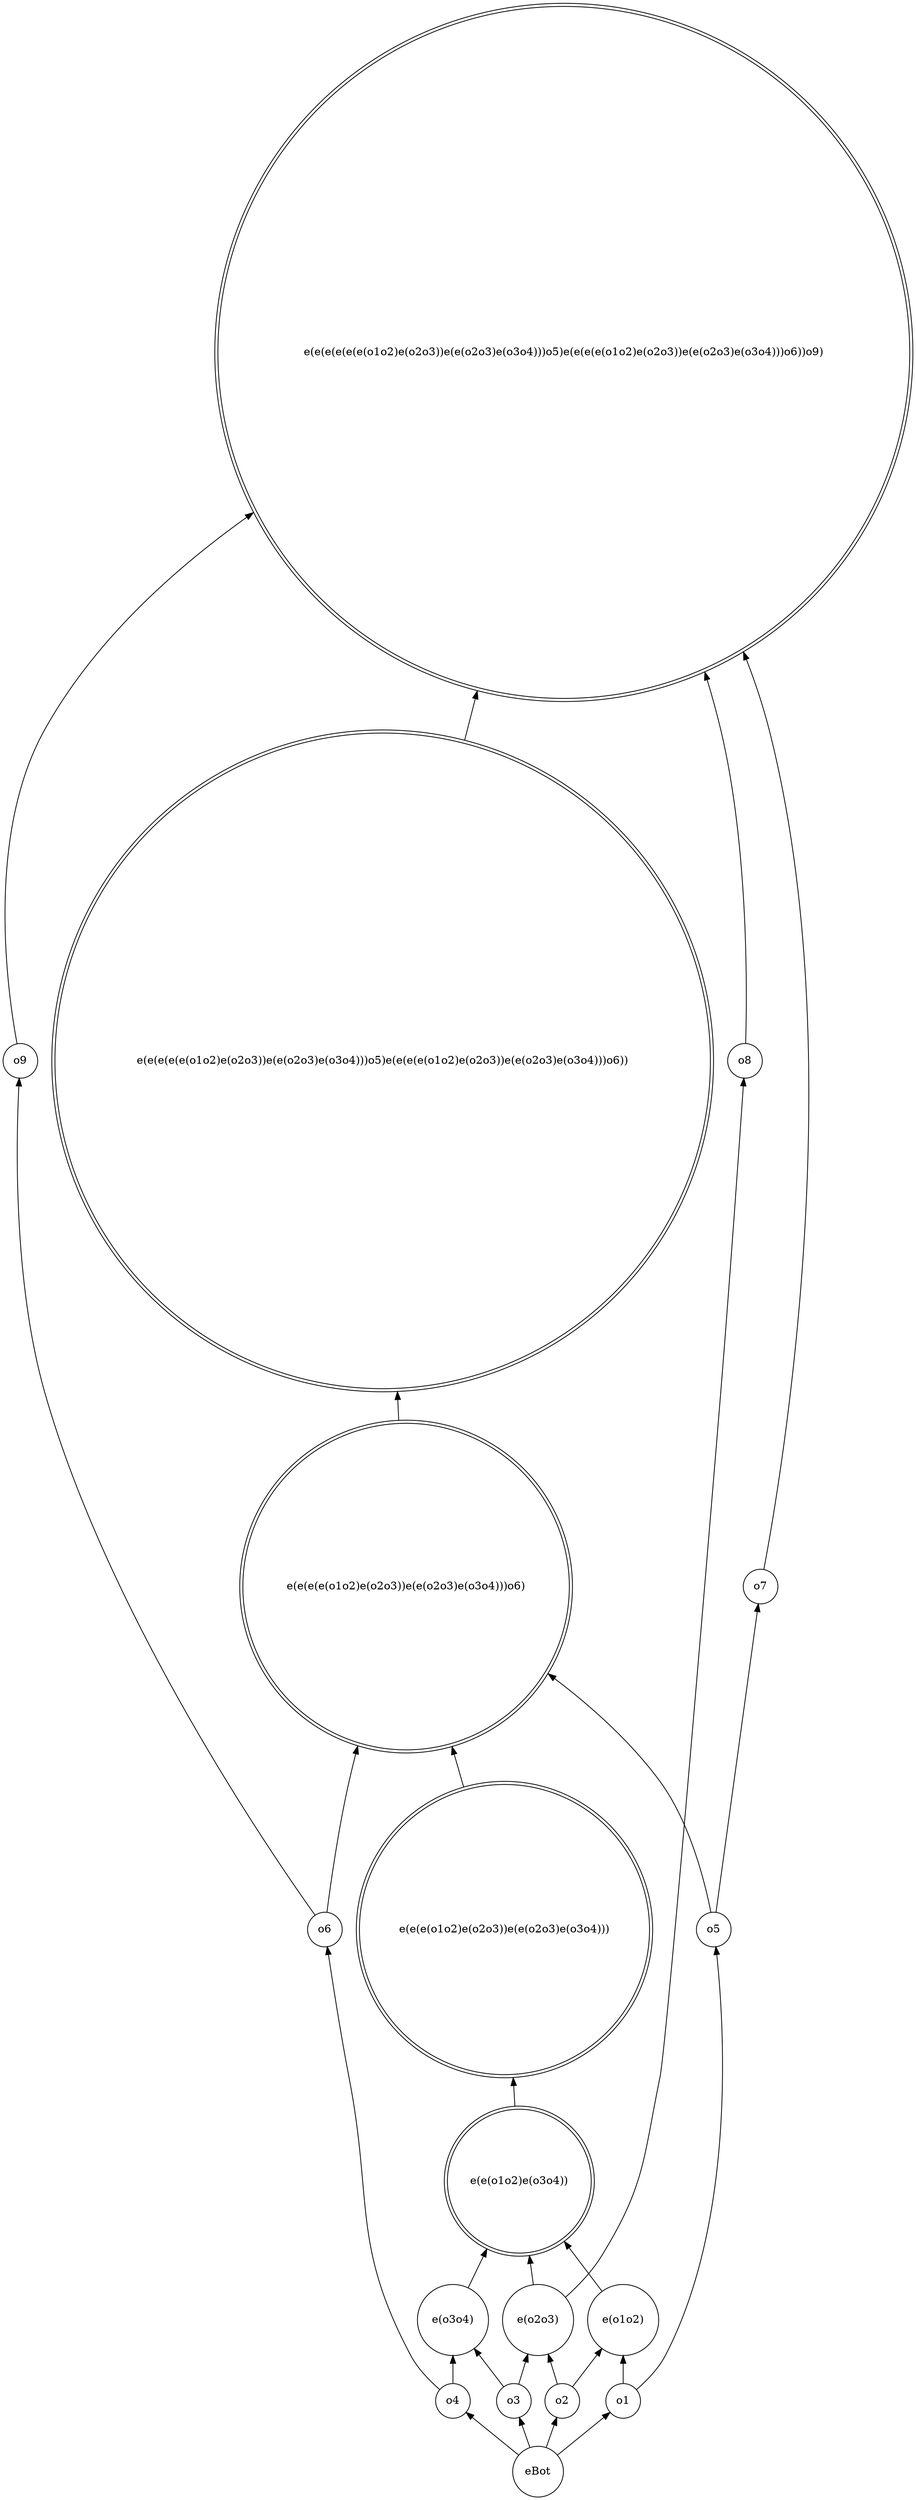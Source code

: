 strict digraph cla_v3_df {
	rankdir=BT
	o4 [shape=circle]
	o9 [shape=circle]
	"e(e(o1o2)e(o3o4))" [shape=doublecircle]
	o6 [shape=circle]
	o1 [shape=circle]
	"e(o1o2)" [shape=circle]
	eBot [shape=circle]
	o8 [shape=circle]
	o7 [shape=circle]
	o5 [shape=circle]
	"e(e(e(e(e(o1o2)e(o2o3))e(e(o2o3)e(o3o4)))o5)e(e(e(e(o1o2)e(o2o3))e(e(o2o3)e(o3o4)))o6))" [shape=doublecircle]
	o2 [shape=circle]
	"e(e(e(e(e(e(o1o2)e(o2o3))e(e(o2o3)e(o3o4)))o5)e(e(e(e(o1o2)e(o2o3))e(e(o2o3)e(o3o4)))o6))o9)" [shape=doublecircle]
	"e(o2o3)" [shape=circle]
	"e(e(e(o1o2)e(o2o3))e(e(o2o3)e(o3o4)))" [shape=doublecircle]
	o3 [shape=circle]
	"e(e(e(e(o1o2)e(o2o3))e(e(o2o3)e(o3o4)))o6)" [shape=doublecircle]
	"e(o3o4)" [shape=circle]
	eBot -> o4
	o6 -> o9
	"e(o3o4)" -> "e(e(o1o2)e(o3o4))"
	"e(o1o2)" -> "e(e(o1o2)e(o3o4))"
	"e(o2o3)" -> "e(e(o1o2)e(o3o4))"
	o4 -> o6
	eBot -> o1
	o2 -> "e(o1o2)"
	o1 -> "e(o1o2)"
	"e(o2o3)" -> o8
	o5 -> o7
	o1 -> o5
	"e(e(e(e(o1o2)e(o2o3))e(e(o2o3)e(o3o4)))o6)" -> "e(e(e(e(e(o1o2)e(o2o3))e(e(o2o3)e(o3o4)))o5)e(e(e(e(o1o2)e(o2o3))e(e(o2o3)e(o3o4)))o6))"
	eBot -> o2
	o9 -> "e(e(e(e(e(e(o1o2)e(o2o3))e(e(o2o3)e(o3o4)))o5)e(e(e(e(o1o2)e(o2o3))e(e(o2o3)e(o3o4)))o6))o9)"
	o8 -> "e(e(e(e(e(e(o1o2)e(o2o3))e(e(o2o3)e(o3o4)))o5)e(e(e(e(o1o2)e(o2o3))e(e(o2o3)e(o3o4)))o6))o9)"
	o7 -> "e(e(e(e(e(e(o1o2)e(o2o3))e(e(o2o3)e(o3o4)))o5)e(e(e(e(o1o2)e(o2o3))e(e(o2o3)e(o3o4)))o6))o9)"
	"e(e(e(e(e(o1o2)e(o2o3))e(e(o2o3)e(o3o4)))o5)e(e(e(e(o1o2)e(o2o3))e(e(o2o3)e(o3o4)))o6))" -> "e(e(e(e(e(e(o1o2)e(o2o3))e(e(o2o3)e(o3o4)))o5)e(e(e(e(o1o2)e(o2o3))e(e(o2o3)e(o3o4)))o6))o9)"
	o2 -> "e(o2o3)"
	o3 -> "e(o2o3)"
	"e(e(o1o2)e(o3o4))" -> "e(e(e(o1o2)e(o2o3))e(e(o2o3)e(o3o4)))"
	eBot -> o3
	o5 -> "e(e(e(e(o1o2)e(o2o3))e(e(o2o3)e(o3o4)))o6)"
	o6 -> "e(e(e(e(o1o2)e(o2o3))e(e(o2o3)e(o3o4)))o6)"
	"e(e(e(o1o2)e(o2o3))e(e(o2o3)e(o3o4)))" -> "e(e(e(e(o1o2)e(o2o3))e(e(o2o3)e(o3o4)))o6)"
	o4 -> "e(o3o4)"
	o3 -> "e(o3o4)"
}
